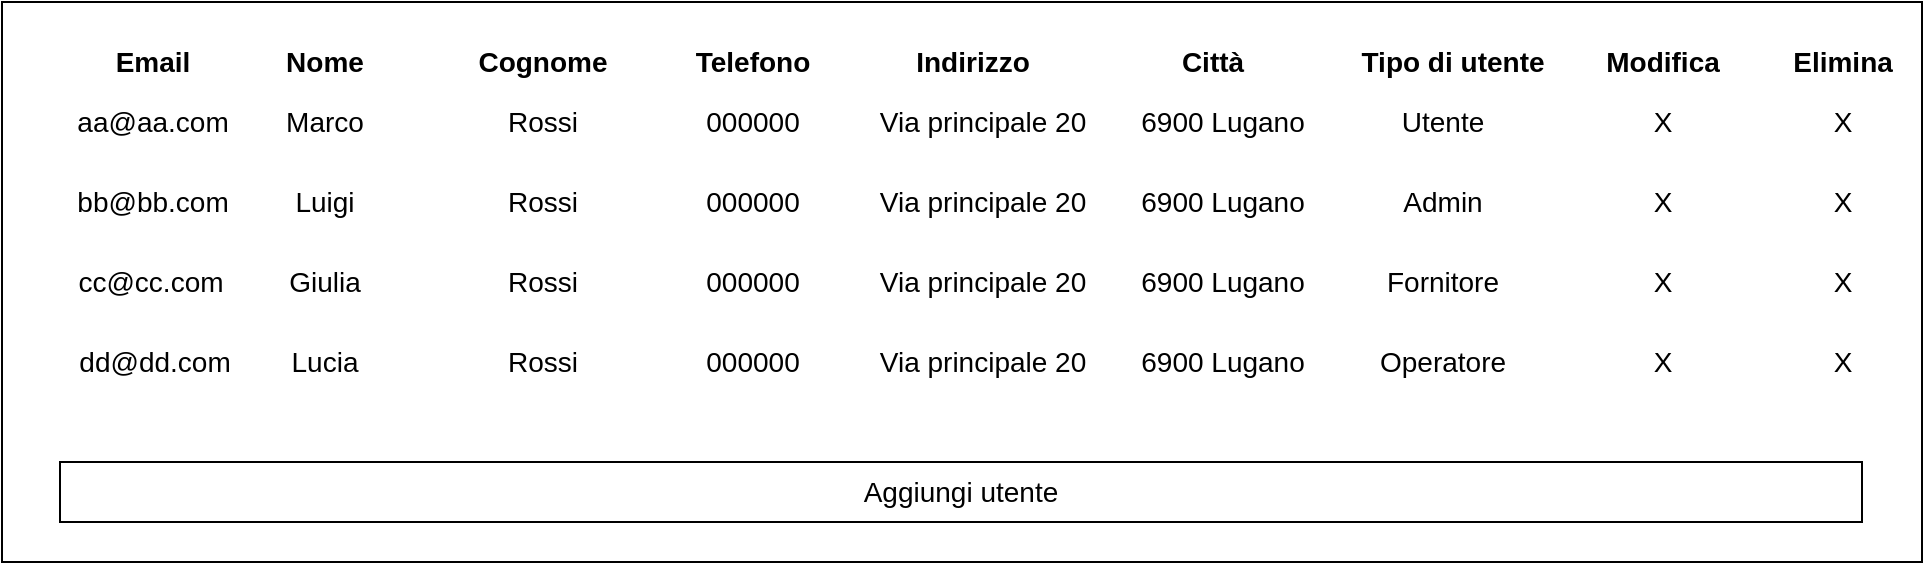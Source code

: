 <mxfile version="12.5.8" type="device"><diagram id="NVMzMyRyXFRlHVQsZDVH" name="Page-1"><mxGraphModel dx="1570" dy="990" grid="1" gridSize="10" guides="1" tooltips="1" connect="1" arrows="1" fold="1" page="1" pageScale="1" pageWidth="1169" pageHeight="827" math="0" shadow="0"><root><mxCell id="0"/><mxCell id="1" parent="0"/><mxCell id="h5-hECaN4eYWG1DIf5dO-1" value="" style="rounded=0;whiteSpace=wrap;html=1;" parent="1" vertex="1"><mxGeometry x="50" y="240" width="960" height="280" as="geometry"/></mxCell><mxCell id="h5-hECaN4eYWG1DIf5dO-12" value="Nome" style="text;html=1;align=center;verticalAlign=middle;resizable=0;points=[];autosize=1;fontSize=14;fontStyle=1" parent="1" vertex="1"><mxGeometry x="186" y="260" width="50" height="20" as="geometry"/></mxCell><mxCell id="h5-hECaN4eYWG1DIf5dO-13" value="Cognome" style="text;html=1;align=center;verticalAlign=middle;resizable=0;points=[];autosize=1;fontSize=14;fontStyle=1" parent="1" vertex="1"><mxGeometry x="280" y="260" width="80" height="20" as="geometry"/></mxCell><mxCell id="h5-hECaN4eYWG1DIf5dO-14" value="Email" style="text;html=1;align=center;verticalAlign=middle;resizable=0;points=[];autosize=1;fontSize=14;fontStyle=1" parent="1" vertex="1"><mxGeometry x="100" y="260" width="50" height="20" as="geometry"/></mxCell><mxCell id="h5-hECaN4eYWG1DIf5dO-15" value="Tipo di utente" style="text;html=1;align=center;verticalAlign=middle;resizable=0;points=[];autosize=1;fontSize=14;fontStyle=1" parent="1" vertex="1"><mxGeometry x="720" y="260" width="110" height="20" as="geometry"/></mxCell><mxCell id="h5-hECaN4eYWG1DIf5dO-16" value="Modifica" style="text;html=1;align=center;verticalAlign=middle;resizable=0;points=[];autosize=1;fontSize=14;fontStyle=1" parent="1" vertex="1"><mxGeometry x="845" y="260" width="70" height="20" as="geometry"/></mxCell><mxCell id="h5-hECaN4eYWG1DIf5dO-17" value="Elimina" style="text;html=1;align=center;verticalAlign=middle;resizable=0;points=[];autosize=1;fontSize=14;fontStyle=1" parent="1" vertex="1"><mxGeometry x="935" y="260" width="70" height="20" as="geometry"/></mxCell><mxCell id="h5-hECaN4eYWG1DIf5dO-18" value="Marco" style="text;html=1;align=center;verticalAlign=middle;resizable=0;points=[];autosize=1;fontSize=14;" parent="1" vertex="1"><mxGeometry x="186" y="290" width="50" height="20" as="geometry"/></mxCell><mxCell id="h5-hECaN4eYWG1DIf5dO-19" value="Rossi" style="text;html=1;align=center;verticalAlign=middle;resizable=0;points=[];autosize=1;fontSize=14;" parent="1" vertex="1"><mxGeometry x="295" y="290" width="50" height="20" as="geometry"/></mxCell><mxCell id="h5-hECaN4eYWG1DIf5dO-20" value="aa@aa.com" style="text;html=1;align=center;verticalAlign=middle;resizable=0;points=[];autosize=1;fontSize=14;" parent="1" vertex="1"><mxGeometry x="80" y="290" width="90" height="20" as="geometry"/></mxCell><mxCell id="h5-hECaN4eYWG1DIf5dO-21" value="Utente" style="text;html=1;align=center;verticalAlign=middle;resizable=0;points=[];autosize=1;fontSize=14;" parent="1" vertex="1"><mxGeometry x="740" y="290" width="60" height="20" as="geometry"/></mxCell><mxCell id="h5-hECaN4eYWG1DIf5dO-22" value="X" style="text;html=1;align=center;verticalAlign=middle;resizable=0;points=[];autosize=1;fontSize=14;" parent="1" vertex="1"><mxGeometry x="870" y="290" width="20" height="20" as="geometry"/></mxCell><mxCell id="h5-hECaN4eYWG1DIf5dO-23" value="X" style="text;html=1;align=center;verticalAlign=middle;resizable=0;points=[];autosize=1;fontSize=14;" parent="1" vertex="1"><mxGeometry x="960" y="290" width="20" height="20" as="geometry"/></mxCell><mxCell id="h5-hECaN4eYWG1DIf5dO-24" value="Luigi" style="text;html=1;align=center;verticalAlign=middle;resizable=0;points=[];autosize=1;fontSize=14;" parent="1" vertex="1"><mxGeometry x="191" y="330" width="40" height="20" as="geometry"/></mxCell><mxCell id="h5-hECaN4eYWG1DIf5dO-25" value="Rossi" style="text;html=1;align=center;verticalAlign=middle;resizable=0;points=[];autosize=1;fontSize=14;" parent="1" vertex="1"><mxGeometry x="295" y="330" width="50" height="20" as="geometry"/></mxCell><mxCell id="h5-hECaN4eYWG1DIf5dO-26" value="bb@bb.com" style="text;html=1;align=center;verticalAlign=middle;resizable=0;points=[];autosize=1;fontSize=14;" parent="1" vertex="1"><mxGeometry x="80" y="330" width="90" height="20" as="geometry"/></mxCell><mxCell id="h5-hECaN4eYWG1DIf5dO-27" value="Admin" style="text;html=1;align=center;verticalAlign=middle;resizable=0;points=[];autosize=1;fontSize=14;" parent="1" vertex="1"><mxGeometry x="740" y="330" width="60" height="20" as="geometry"/></mxCell><mxCell id="h5-hECaN4eYWG1DIf5dO-28" value="X" style="text;html=1;align=center;verticalAlign=middle;resizable=0;points=[];autosize=1;fontSize=14;" parent="1" vertex="1"><mxGeometry x="870" y="330" width="20" height="20" as="geometry"/></mxCell><mxCell id="h5-hECaN4eYWG1DIf5dO-29" value="X" style="text;html=1;align=center;verticalAlign=middle;resizable=0;points=[];autosize=1;fontSize=14;" parent="1" vertex="1"><mxGeometry x="960" y="330" width="20" height="20" as="geometry"/></mxCell><mxCell id="h5-hECaN4eYWG1DIf5dO-30" value="Giulia" style="text;html=1;align=center;verticalAlign=middle;resizable=0;points=[];autosize=1;fontSize=14;" parent="1" vertex="1"><mxGeometry x="186" y="370" width="50" height="20" as="geometry"/></mxCell><mxCell id="h5-hECaN4eYWG1DIf5dO-31" value="Rossi" style="text;html=1;align=center;verticalAlign=middle;resizable=0;points=[];autosize=1;fontSize=14;" parent="1" vertex="1"><mxGeometry x="295" y="370" width="50" height="20" as="geometry"/></mxCell><mxCell id="h5-hECaN4eYWG1DIf5dO-32" value="cc@cc.com" style="text;html=1;align=center;verticalAlign=middle;resizable=0;points=[];autosize=1;fontSize=14;" parent="1" vertex="1"><mxGeometry x="79" y="370" width="90" height="20" as="geometry"/></mxCell><mxCell id="h5-hECaN4eYWG1DIf5dO-33" value="Fornitore" style="text;html=1;align=center;verticalAlign=middle;resizable=0;points=[];autosize=1;fontSize=14;" parent="1" vertex="1"><mxGeometry x="735" y="370" width="70" height="20" as="geometry"/></mxCell><mxCell id="h5-hECaN4eYWG1DIf5dO-34" value="X" style="text;html=1;align=center;verticalAlign=middle;resizable=0;points=[];autosize=1;fontSize=14;" parent="1" vertex="1"><mxGeometry x="870" y="370" width="20" height="20" as="geometry"/></mxCell><mxCell id="h5-hECaN4eYWG1DIf5dO-35" value="X" style="text;html=1;align=center;verticalAlign=middle;resizable=0;points=[];autosize=1;fontSize=14;" parent="1" vertex="1"><mxGeometry x="960" y="370" width="20" height="20" as="geometry"/></mxCell><mxCell id="h5-hECaN4eYWG1DIf5dO-36" value="Lucia" style="text;html=1;align=center;verticalAlign=middle;resizable=0;points=[];autosize=1;fontSize=14;" parent="1" vertex="1"><mxGeometry x="186" y="410" width="50" height="20" as="geometry"/></mxCell><mxCell id="h5-hECaN4eYWG1DIf5dO-37" value="Rossi" style="text;html=1;align=center;verticalAlign=middle;resizable=0;points=[];autosize=1;fontSize=14;" parent="1" vertex="1"><mxGeometry x="295" y="410" width="50" height="20" as="geometry"/></mxCell><mxCell id="h5-hECaN4eYWG1DIf5dO-38" value="dd@dd.com" style="text;html=1;align=center;verticalAlign=middle;resizable=0;points=[];autosize=1;fontSize=14;" parent="1" vertex="1"><mxGeometry x="81" y="410" width="90" height="20" as="geometry"/></mxCell><mxCell id="h5-hECaN4eYWG1DIf5dO-39" value="Operatore" style="text;html=1;align=center;verticalAlign=middle;resizable=0;points=[];autosize=1;fontSize=14;" parent="1" vertex="1"><mxGeometry x="730" y="410" width="80" height="20" as="geometry"/></mxCell><mxCell id="h5-hECaN4eYWG1DIf5dO-40" value="X" style="text;html=1;align=center;verticalAlign=middle;resizable=0;points=[];autosize=1;fontSize=14;" parent="1" vertex="1"><mxGeometry x="870" y="410" width="20" height="20" as="geometry"/></mxCell><mxCell id="h5-hECaN4eYWG1DIf5dO-41" value="X" style="text;html=1;align=center;verticalAlign=middle;resizable=0;points=[];autosize=1;fontSize=14;" parent="1" vertex="1"><mxGeometry x="960" y="410" width="20" height="20" as="geometry"/></mxCell><mxCell id="h5-hECaN4eYWG1DIf5dO-42" value="Aggiungi utente" style="rounded=0;whiteSpace=wrap;html=1;fontSize=14;" parent="1" vertex="1"><mxGeometry x="79" y="470" width="901" height="30" as="geometry"/></mxCell><mxCell id="7NC0NfeSmcyieMJyWDRa-1" value="Telefono" style="text;html=1;align=center;verticalAlign=middle;resizable=0;points=[];autosize=1;fontSize=14;fontStyle=1" vertex="1" parent="1"><mxGeometry x="390" y="260" width="70" height="20" as="geometry"/></mxCell><mxCell id="7NC0NfeSmcyieMJyWDRa-2" value="000000" style="text;html=1;align=center;verticalAlign=middle;resizable=0;points=[];autosize=1;fontSize=14;" vertex="1" parent="1"><mxGeometry x="395" y="290" width="60" height="20" as="geometry"/></mxCell><mxCell id="7NC0NfeSmcyieMJyWDRa-3" value="000000" style="text;html=1;align=center;verticalAlign=middle;resizable=0;points=[];autosize=1;fontSize=14;" vertex="1" parent="1"><mxGeometry x="395" y="330" width="60" height="20" as="geometry"/></mxCell><mxCell id="7NC0NfeSmcyieMJyWDRa-4" value="000000" style="text;html=1;align=center;verticalAlign=middle;resizable=0;points=[];autosize=1;fontSize=14;" vertex="1" parent="1"><mxGeometry x="395" y="370" width="60" height="20" as="geometry"/></mxCell><mxCell id="7NC0NfeSmcyieMJyWDRa-5" value="000000" style="text;html=1;align=center;verticalAlign=middle;resizable=0;points=[];autosize=1;fontSize=14;" vertex="1" parent="1"><mxGeometry x="395" y="410" width="60" height="20" as="geometry"/></mxCell><mxCell id="7NC0NfeSmcyieMJyWDRa-6" value="Indirizzo" style="text;html=1;align=center;verticalAlign=middle;resizable=0;points=[];autosize=1;fontSize=14;fontStyle=1" vertex="1" parent="1"><mxGeometry x="500" y="260" width="70" height="20" as="geometry"/></mxCell><mxCell id="7NC0NfeSmcyieMJyWDRa-7" value="Via principale 20" style="text;html=1;align=center;verticalAlign=middle;resizable=0;points=[];autosize=1;fontSize=14;" vertex="1" parent="1"><mxGeometry x="480" y="290" width="120" height="20" as="geometry"/></mxCell><mxCell id="7NC0NfeSmcyieMJyWDRa-9" value="Città" style="text;html=1;align=center;verticalAlign=middle;resizable=0;points=[];autosize=1;fontSize=14;fontStyle=1" vertex="1" parent="1"><mxGeometry x="630" y="260" width="50" height="20" as="geometry"/></mxCell><mxCell id="7NC0NfeSmcyieMJyWDRa-10" value="Via principale 20" style="text;html=1;align=center;verticalAlign=middle;resizable=0;points=[];autosize=1;fontSize=14;" vertex="1" parent="1"><mxGeometry x="480" y="330" width="120" height="20" as="geometry"/></mxCell><mxCell id="7NC0NfeSmcyieMJyWDRa-11" value="Via principale 20" style="text;html=1;align=center;verticalAlign=middle;resizable=0;points=[];autosize=1;fontSize=14;" vertex="1" parent="1"><mxGeometry x="480" y="370" width="120" height="20" as="geometry"/></mxCell><mxCell id="7NC0NfeSmcyieMJyWDRa-12" value="Via principale 20" style="text;html=1;align=center;verticalAlign=middle;resizable=0;points=[];autosize=1;fontSize=14;" vertex="1" parent="1"><mxGeometry x="480" y="410" width="120" height="20" as="geometry"/></mxCell><mxCell id="7NC0NfeSmcyieMJyWDRa-13" value="6900 Lugano" style="text;html=1;align=center;verticalAlign=middle;resizable=0;points=[];autosize=1;fontSize=14;" vertex="1" parent="1"><mxGeometry x="610" y="290" width="100" height="20" as="geometry"/></mxCell><mxCell id="7NC0NfeSmcyieMJyWDRa-14" value="6900 Lugano" style="text;html=1;align=center;verticalAlign=middle;resizable=0;points=[];autosize=1;fontSize=14;" vertex="1" parent="1"><mxGeometry x="610" y="330" width="100" height="20" as="geometry"/></mxCell><mxCell id="7NC0NfeSmcyieMJyWDRa-15" value="6900 Lugano" style="text;html=1;align=center;verticalAlign=middle;resizable=0;points=[];autosize=1;fontSize=14;" vertex="1" parent="1"><mxGeometry x="610" y="370" width="100" height="20" as="geometry"/></mxCell><mxCell id="7NC0NfeSmcyieMJyWDRa-16" value="6900 Lugano" style="text;html=1;align=center;verticalAlign=middle;resizable=0;points=[];autosize=1;fontSize=14;" vertex="1" parent="1"><mxGeometry x="610" y="410" width="100" height="20" as="geometry"/></mxCell></root></mxGraphModel></diagram></mxfile>